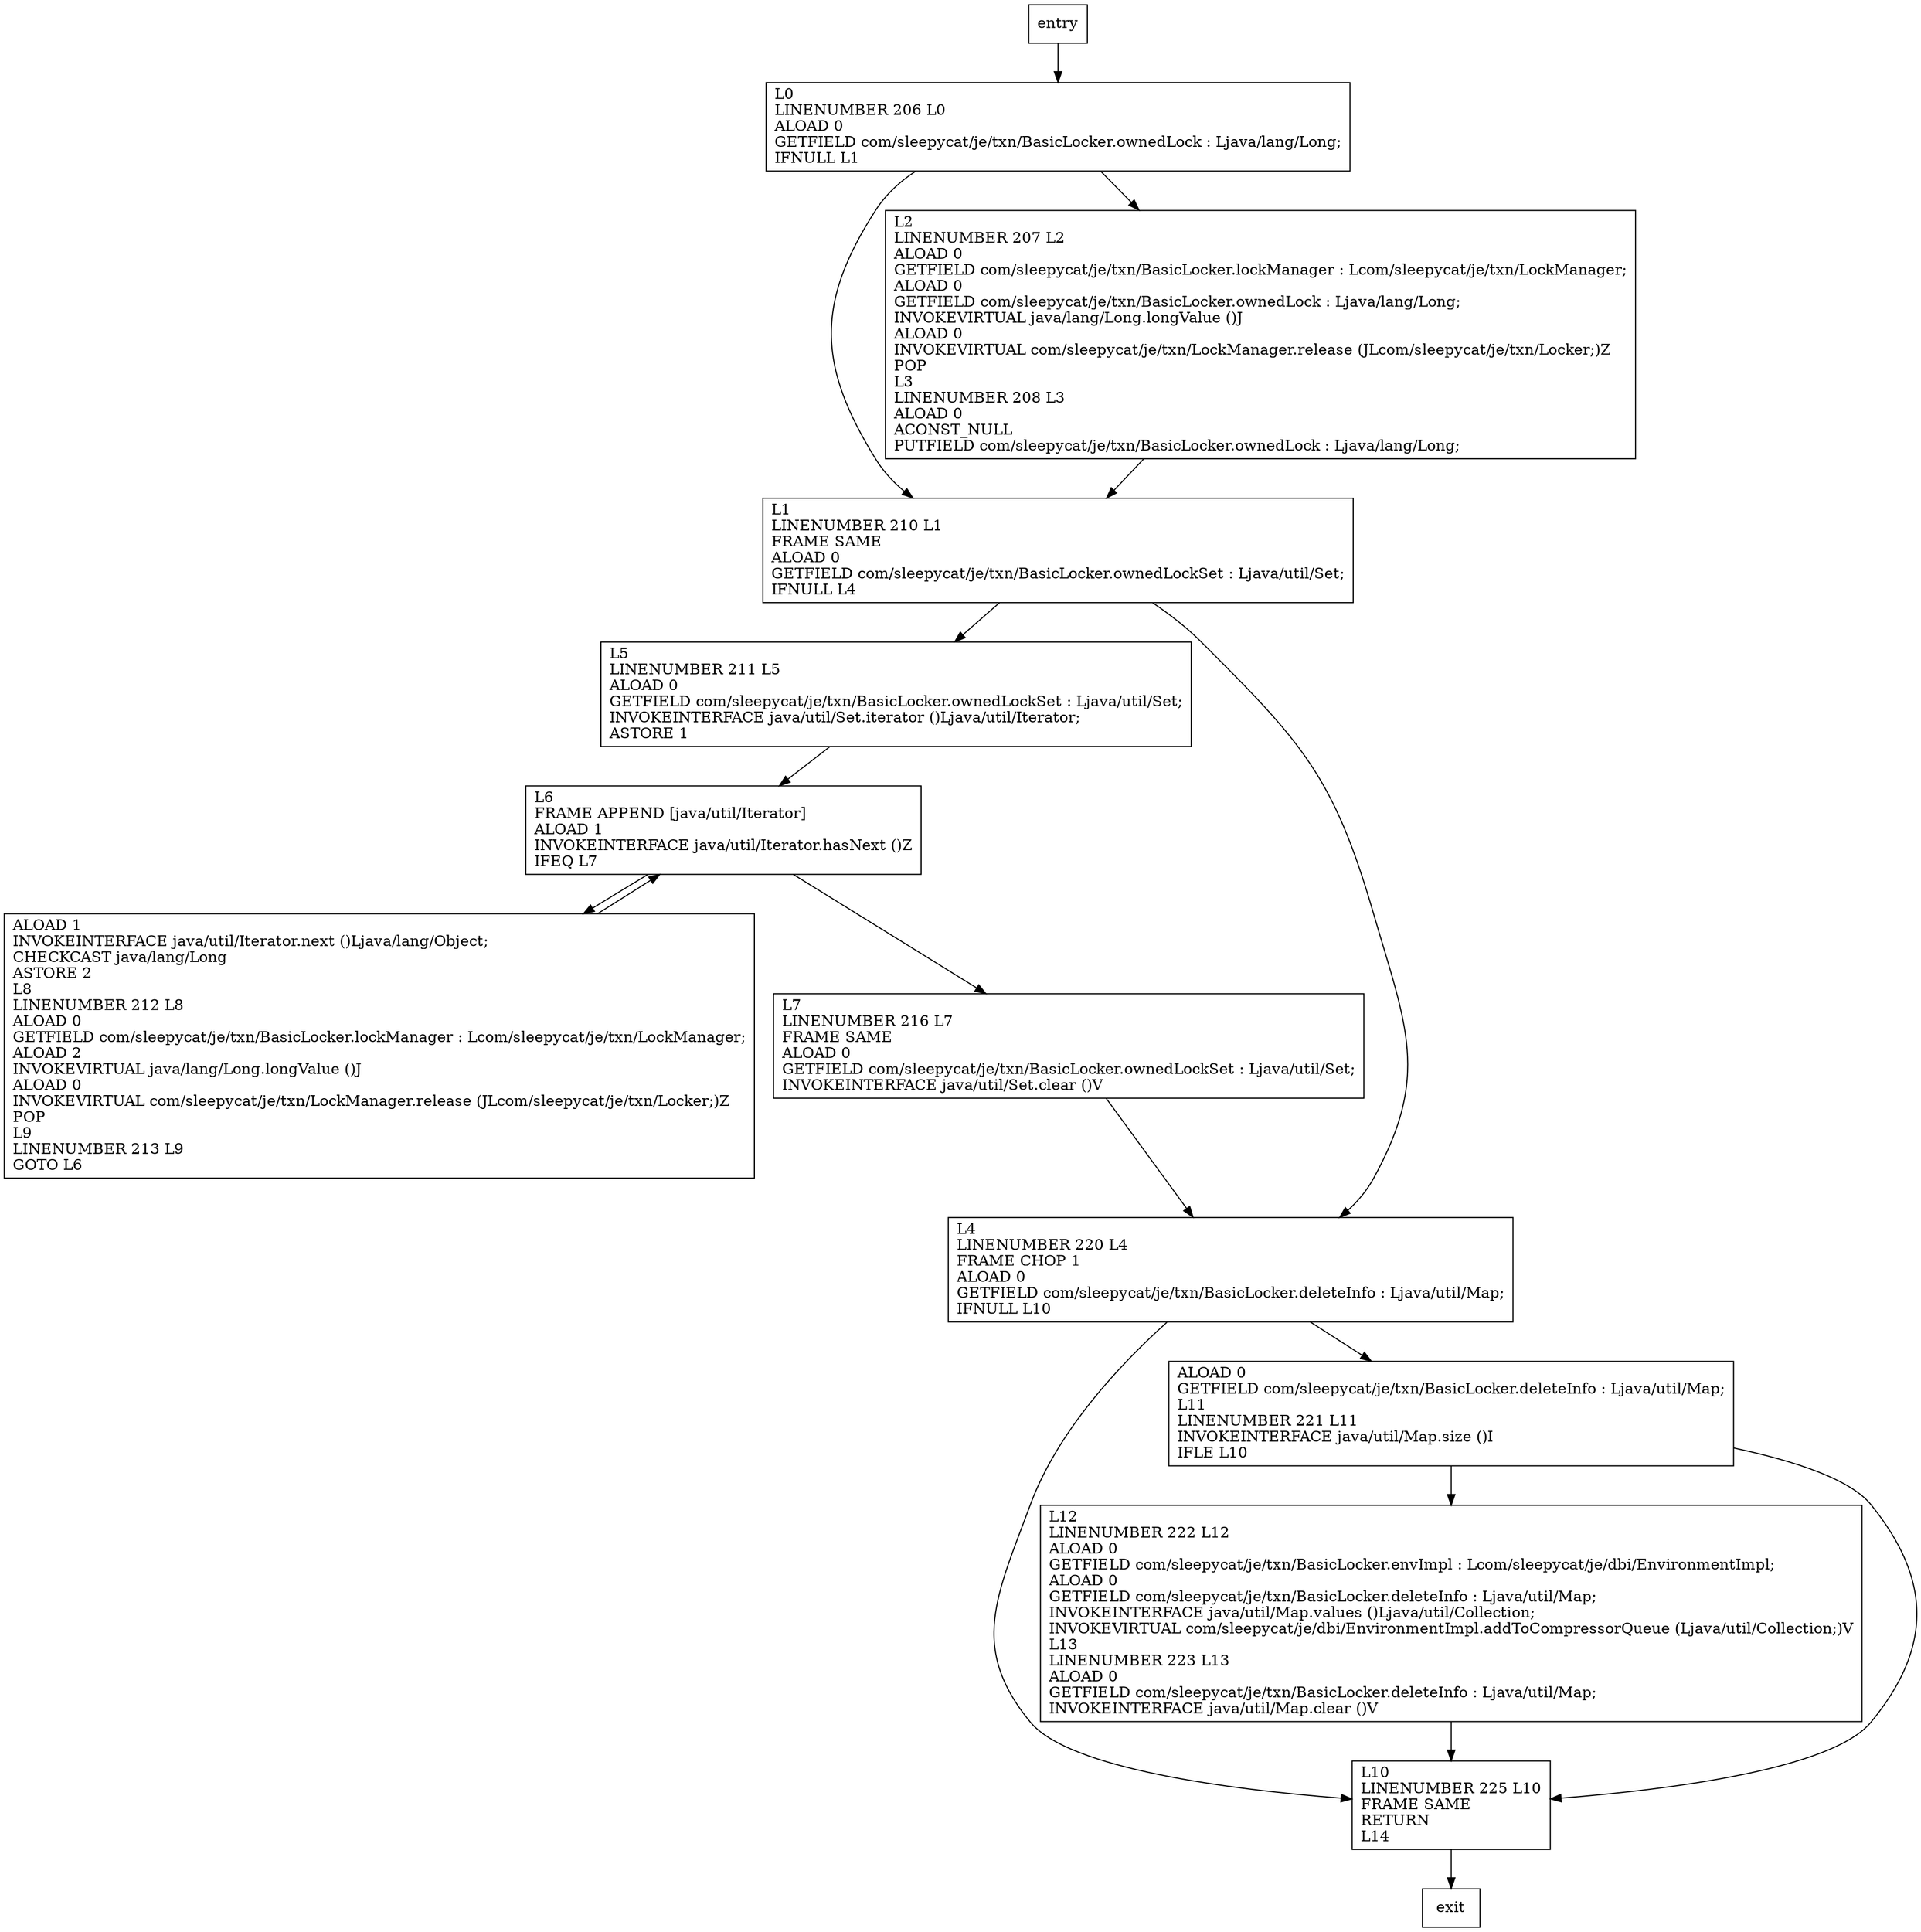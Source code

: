 digraph releaseNonTxnLocks {
node [shape=record];
1199614611 [label="L12\lLINENUMBER 222 L12\lALOAD 0\lGETFIELD com/sleepycat/je/txn/BasicLocker.envImpl : Lcom/sleepycat/je/dbi/EnvironmentImpl;\lALOAD 0\lGETFIELD com/sleepycat/je/txn/BasicLocker.deleteInfo : Ljava/util/Map;\lINVOKEINTERFACE java/util/Map.values ()Ljava/util/Collection;\lINVOKEVIRTUAL com/sleepycat/je/dbi/EnvironmentImpl.addToCompressorQueue (Ljava/util/Collection;)V\lL13\lLINENUMBER 223 L13\lALOAD 0\lGETFIELD com/sleepycat/je/txn/BasicLocker.deleteInfo : Ljava/util/Map;\lINVOKEINTERFACE java/util/Map.clear ()V\l"];
774484151 [label="L7\lLINENUMBER 216 L7\lFRAME SAME\lALOAD 0\lGETFIELD com/sleepycat/je/txn/BasicLocker.ownedLockSet : Ljava/util/Set;\lINVOKEINTERFACE java/util/Set.clear ()V\l"];
389605852 [label="L0\lLINENUMBER 206 L0\lALOAD 0\lGETFIELD com/sleepycat/je/txn/BasicLocker.ownedLock : Ljava/lang/Long;\lIFNULL L1\l"];
1989101688 [label="L1\lLINENUMBER 210 L1\lFRAME SAME\lALOAD 0\lGETFIELD com/sleepycat/je/txn/BasicLocker.ownedLockSet : Ljava/util/Set;\lIFNULL L4\l"];
1295015142 [label="L2\lLINENUMBER 207 L2\lALOAD 0\lGETFIELD com/sleepycat/je/txn/BasicLocker.lockManager : Lcom/sleepycat/je/txn/LockManager;\lALOAD 0\lGETFIELD com/sleepycat/je/txn/BasicLocker.ownedLock : Ljava/lang/Long;\lINVOKEVIRTUAL java/lang/Long.longValue ()J\lALOAD 0\lINVOKEVIRTUAL com/sleepycat/je/txn/LockManager.release (JLcom/sleepycat/je/txn/Locker;)Z\lPOP\lL3\lLINENUMBER 208 L3\lALOAD 0\lACONST_NULL\lPUTFIELD com/sleepycat/je/txn/BasicLocker.ownedLock : Ljava/lang/Long;\l"];
1844530773 [label="L5\lLINENUMBER 211 L5\lALOAD 0\lGETFIELD com/sleepycat/je/txn/BasicLocker.ownedLockSet : Ljava/util/Set;\lINVOKEINTERFACE java/util/Set.iterator ()Ljava/util/Iterator;\lASTORE 1\l"];
709604654 [label="ALOAD 1\lINVOKEINTERFACE java/util/Iterator.next ()Ljava/lang/Object;\lCHECKCAST java/lang/Long\lASTORE 2\lL8\lLINENUMBER 212 L8\lALOAD 0\lGETFIELD com/sleepycat/je/txn/BasicLocker.lockManager : Lcom/sleepycat/je/txn/LockManager;\lALOAD 2\lINVOKEVIRTUAL java/lang/Long.longValue ()J\lALOAD 0\lINVOKEVIRTUAL com/sleepycat/je/txn/LockManager.release (JLcom/sleepycat/je/txn/Locker;)Z\lPOP\lL9\lLINENUMBER 213 L9\lGOTO L6\l"];
1029121578 [label="L4\lLINENUMBER 220 L4\lFRAME CHOP 1\lALOAD 0\lGETFIELD com/sleepycat/je/txn/BasicLocker.deleteInfo : Ljava/util/Map;\lIFNULL L10\l"];
617552565 [label="L10\lLINENUMBER 225 L10\lFRAME SAME\lRETURN\lL14\l"];
1630603035 [label="L6\lFRAME APPEND [java/util/Iterator]\lALOAD 1\lINVOKEINTERFACE java/util/Iterator.hasNext ()Z\lIFEQ L7\l"];
1294976468 [label="ALOAD 0\lGETFIELD com/sleepycat/je/txn/BasicLocker.deleteInfo : Ljava/util/Map;\lL11\lLINENUMBER 221 L11\lINVOKEINTERFACE java/util/Map.size ()I\lIFLE L10\l"];
entry;
exit;
1199614611 -> 617552565
389605852 -> 1989101688
389605852 -> 1295015142
1989101688 -> 1844530773
1989101688 -> 1029121578
709604654 -> 1630603035
617552565 -> exit
1294976468 -> 1199614611
1294976468 -> 617552565
entry -> 389605852
774484151 -> 1029121578
1295015142 -> 1989101688
1844530773 -> 1630603035
1029121578 -> 617552565
1029121578 -> 1294976468
1630603035 -> 774484151
1630603035 -> 709604654
}

